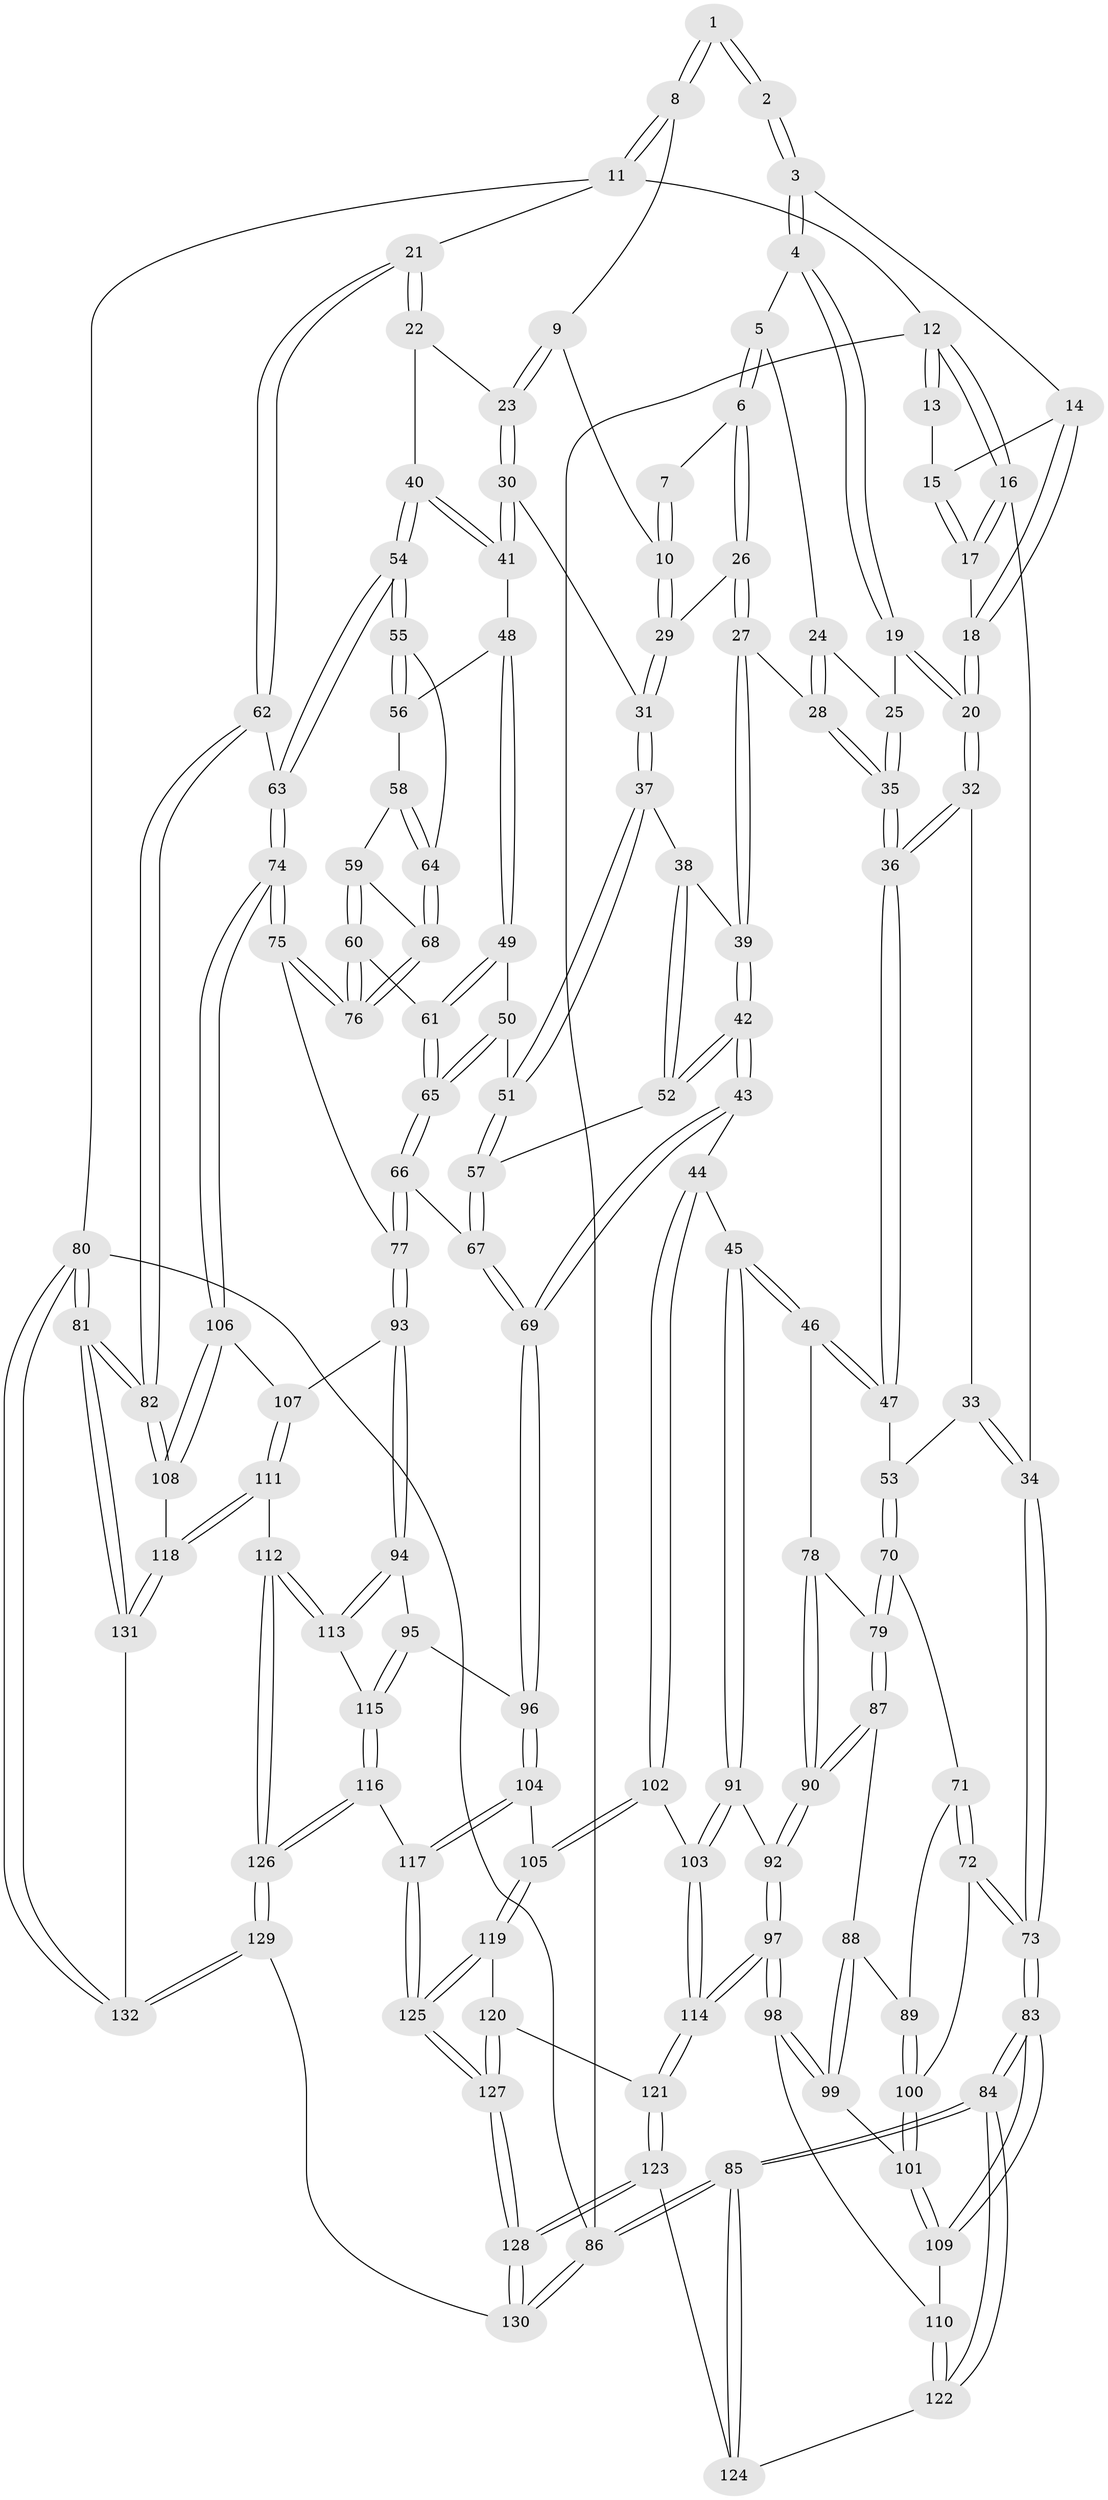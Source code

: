 // coarse degree distribution, {3: 0.15384615384615385, 4: 0.4358974358974359, 5: 0.3717948717948718, 6: 0.02564102564102564, 7: 0.01282051282051282}
// Generated by graph-tools (version 1.1) at 2025/42/03/06/25 10:42:34]
// undirected, 132 vertices, 327 edges
graph export_dot {
graph [start="1"]
  node [color=gray90,style=filled];
  1 [pos="+0.565835968773795+0"];
  2 [pos="+0.23968273148734923+0"];
  3 [pos="+0.31299206738211605+0.04847667162991825"];
  4 [pos="+0.3162382130549965+0.054902407734951086"];
  5 [pos="+0.35821664403080355+0.10348967632131231"];
  6 [pos="+0.4736975215446498+0.11847820147001295"];
  7 [pos="+0.5536346715550186+0"];
  8 [pos="+0.9819506915904513+0"];
  9 [pos="+0.6930777464957646+0.11636340518570357"];
  10 [pos="+0.6414504095184296+0.14337364610565506"];
  11 [pos="+1+0"];
  12 [pos="+0+0"];
  13 [pos="+0.20699526178605518+0"];
  14 [pos="+0.19889772752131565+0.10722010173563486"];
  15 [pos="+0.1458364046115864+0"];
  16 [pos="+0+0.19518524475412466"];
  17 [pos="+0.1046464590110387+0.08288270233507226"];
  18 [pos="+0.160047578043048+0.16819268520552702"];
  19 [pos="+0.17678461905682483+0.2221471043314016"];
  20 [pos="+0.17114443189527945+0.2243381453094273"];
  21 [pos="+1+0"];
  22 [pos="+0.9040019488888189+0.21164542318993615"];
  23 [pos="+0.832413938934577+0.21797916737211864"];
  24 [pos="+0.34673368806061217+0.1386821464960334"];
  25 [pos="+0.2857383644072356+0.20858931491506658"];
  26 [pos="+0.5295143150793493+0.19642943651337708"];
  27 [pos="+0.42415470383591064+0.29984303526799533"];
  28 [pos="+0.4004693796369682+0.3012293099607217"];
  29 [pos="+0.5914132454286498+0.208974247909022"];
  30 [pos="+0.6852843369516957+0.291894186607867"];
  31 [pos="+0.6415516463824371+0.28355417869775784"];
  32 [pos="+0.14129136295842876+0.2763218457837649"];
  33 [pos="+0.12813982246446196+0.2856505845758365"];
  34 [pos="+0+0.2224303363582757"];
  35 [pos="+0.36465823080263315+0.3154672114276536"];
  36 [pos="+0.3337360039130412+0.3449746350893762"];
  37 [pos="+0.6052172384124453+0.36076928244500506"];
  38 [pos="+0.5381877814496098+0.3737149608597262"];
  39 [pos="+0.4399790280994216+0.3228461872825906"];
  40 [pos="+0.8850931851432107+0.35701753044256707"];
  41 [pos="+0.7431953196776995+0.36856322774255246"];
  42 [pos="+0.46050780209731723+0.4549304526924163"];
  43 [pos="+0.4192953623884045+0.532871955054195"];
  44 [pos="+0.4110284528417844+0.5352541549093636"];
  45 [pos="+0.3736499716880376+0.5296447510306145"];
  46 [pos="+0.344749017642435+0.5113456673201343"];
  47 [pos="+0.31804556973077885+0.44193635950447296"];
  48 [pos="+0.7423305798295589+0.3827834151027006"];
  49 [pos="+0.6980419800770544+0.4312351059945688"];
  50 [pos="+0.6457649998899854+0.4248336237085291"];
  51 [pos="+0.6059121271331188+0.36504652895346196"];
  52 [pos="+0.4988939951502805+0.4338834536499495"];
  53 [pos="+0.14428506988434445+0.4076743584425799"];
  54 [pos="+0.9081198639494453+0.4275435381562517"];
  55 [pos="+0.8503675173666649+0.4477626827850768"];
  56 [pos="+0.7598696460425304+0.4178084342121138"];
  57 [pos="+0.569325635615743+0.4533609227703569"];
  58 [pos="+0.7572859800109133+0.4405005558963556"];
  59 [pos="+0.7509052016611147+0.4605932655375444"];
  60 [pos="+0.7303486998226383+0.4903266885944479"];
  61 [pos="+0.7148872310270955+0.48818516947878304"];
  62 [pos="+1+0.47733036284895947"];
  63 [pos="+0.9383930627384571+0.45532236886930194"];
  64 [pos="+0.8190638727877317+0.47224011742574196"];
  65 [pos="+0.6371039853918276+0.5261177891598062"];
  66 [pos="+0.6151075148715235+0.5538683489916203"];
  67 [pos="+0.5865518713102355+0.5526649227857875"];
  68 [pos="+0.8172564454315843+0.47406902688332003"];
  69 [pos="+0.5474483230528266+0.5667863309603104"];
  70 [pos="+0.11553749638190405+0.4764529662851379"];
  71 [pos="+0.07094496523462857+0.5031518698265086"];
  72 [pos="+0+0.5279776596007261"];
  73 [pos="+0+0.5293069334109876"];
  74 [pos="+0.8650987266509172+0.6188125322233032"];
  75 [pos="+0.7869013148311275+0.580541047918943"];
  76 [pos="+0.7774278653120322+0.5353334915158237"];
  77 [pos="+0.6819557125754936+0.6191122793696027"];
  78 [pos="+0.24015622269433837+0.5502584783565049"];
  79 [pos="+0.22025361892162187+0.5521232712916534"];
  80 [pos="+1+1"];
  81 [pos="+1+1"];
  82 [pos="+1+0.7950997129173264"];
  83 [pos="+0+0.7882675762654239"];
  84 [pos="+0+1"];
  85 [pos="+0+1"];
  86 [pos="+0+1"];
  87 [pos="+0.18741200682571962+0.6094987943171478"];
  88 [pos="+0.1852322704789782+0.6113612522745738"];
  89 [pos="+0.11992372190532688+0.6155905917799422"];
  90 [pos="+0.26570856587305874+0.6752932939285611"];
  91 [pos="+0.3116464387620058+0.6687950664345254"];
  92 [pos="+0.2760522055771942+0.6937502830663106"];
  93 [pos="+0.680370369795564+0.6775640387871702"];
  94 [pos="+0.6649375623425294+0.6917796218245186"];
  95 [pos="+0.620942991693354+0.7185214884127546"];
  96 [pos="+0.5381949170393471+0.7029481207769683"];
  97 [pos="+0.25204864759937856+0.7414330370549869"];
  98 [pos="+0.2432100816370282+0.7391446921952282"];
  99 [pos="+0.18111714007325563+0.6813542134540754"];
  100 [pos="+0.09899209676907691+0.6568474545394979"];
  101 [pos="+0.09939567115911266+0.6856239299636633"];
  102 [pos="+0.43831610266793286+0.7266650169262141"];
  103 [pos="+0.4317915715148161+0.7265935547025115"];
  104 [pos="+0.48809539720932493+0.7421056414763472"];
  105 [pos="+0.4574693782476917+0.7417582297284403"];
  106 [pos="+0.8905661488325208+0.6773161764107575"];
  107 [pos="+0.7104873200050248+0.6974607780757243"];
  108 [pos="+0.9475025240674214+0.7511370961207843"];
  109 [pos="+0.08441058336589008+0.7116318796446627"];
  110 [pos="+0.1289227719150082+0.7659327163030529"];
  111 [pos="+0.789036769089812+0.8548611637619985"];
  112 [pos="+0.7154169004895634+0.8649224286308033"];
  113 [pos="+0.6983456111149352+0.8332323356434307"];
  114 [pos="+0.27330123068170536+0.787256708374415"];
  115 [pos="+0.6219275161598491+0.741146883766362"];
  116 [pos="+0.582648209420805+0.8536270153608315"];
  117 [pos="+0.5596875102778393+0.8468381559196906"];
  118 [pos="+0.7938194382066659+0.8556995548983031"];
  119 [pos="+0.4353918763456439+0.7921267008935219"];
  120 [pos="+0.35896546382420863+0.8494183013175999"];
  121 [pos="+0.2753278596765899+0.8250883359631999"];
  122 [pos="+0.12504465898491712+0.7893271804202555"];
  123 [pos="+0.2323265486640466+0.889334484206369"];
  124 [pos="+0.18579747791827306+0.9054354088020271"];
  125 [pos="+0.4678610894767989+0.9037143372798744"];
  126 [pos="+0.6415883476162522+0.9003258972075885"];
  127 [pos="+0.43192891242482223+0.9636577171672048"];
  128 [pos="+0.4224888037273742+1"];
  129 [pos="+0.5594778945040301+1"];
  130 [pos="+0.4500246242089519+1"];
  131 [pos="+0.8058704938946812+0.9057349303298089"];
  132 [pos="+0.7480878981019943+1"];
  1 -- 2;
  1 -- 2;
  1 -- 8;
  1 -- 8;
  2 -- 3;
  2 -- 3;
  3 -- 4;
  3 -- 4;
  3 -- 14;
  4 -- 5;
  4 -- 19;
  4 -- 19;
  5 -- 6;
  5 -- 6;
  5 -- 24;
  6 -- 7;
  6 -- 26;
  6 -- 26;
  7 -- 10;
  7 -- 10;
  8 -- 9;
  8 -- 11;
  8 -- 11;
  9 -- 10;
  9 -- 23;
  9 -- 23;
  10 -- 29;
  10 -- 29;
  11 -- 12;
  11 -- 21;
  11 -- 80;
  12 -- 13;
  12 -- 13;
  12 -- 16;
  12 -- 16;
  12 -- 86;
  13 -- 15;
  14 -- 15;
  14 -- 18;
  14 -- 18;
  15 -- 17;
  15 -- 17;
  16 -- 17;
  16 -- 17;
  16 -- 34;
  17 -- 18;
  18 -- 20;
  18 -- 20;
  19 -- 20;
  19 -- 20;
  19 -- 25;
  20 -- 32;
  20 -- 32;
  21 -- 22;
  21 -- 22;
  21 -- 62;
  21 -- 62;
  22 -- 23;
  22 -- 40;
  23 -- 30;
  23 -- 30;
  24 -- 25;
  24 -- 28;
  24 -- 28;
  25 -- 35;
  25 -- 35;
  26 -- 27;
  26 -- 27;
  26 -- 29;
  27 -- 28;
  27 -- 39;
  27 -- 39;
  28 -- 35;
  28 -- 35;
  29 -- 31;
  29 -- 31;
  30 -- 31;
  30 -- 41;
  30 -- 41;
  31 -- 37;
  31 -- 37;
  32 -- 33;
  32 -- 36;
  32 -- 36;
  33 -- 34;
  33 -- 34;
  33 -- 53;
  34 -- 73;
  34 -- 73;
  35 -- 36;
  35 -- 36;
  36 -- 47;
  36 -- 47;
  37 -- 38;
  37 -- 51;
  37 -- 51;
  38 -- 39;
  38 -- 52;
  38 -- 52;
  39 -- 42;
  39 -- 42;
  40 -- 41;
  40 -- 41;
  40 -- 54;
  40 -- 54;
  41 -- 48;
  42 -- 43;
  42 -- 43;
  42 -- 52;
  42 -- 52;
  43 -- 44;
  43 -- 69;
  43 -- 69;
  44 -- 45;
  44 -- 102;
  44 -- 102;
  45 -- 46;
  45 -- 46;
  45 -- 91;
  45 -- 91;
  46 -- 47;
  46 -- 47;
  46 -- 78;
  47 -- 53;
  48 -- 49;
  48 -- 49;
  48 -- 56;
  49 -- 50;
  49 -- 61;
  49 -- 61;
  50 -- 51;
  50 -- 65;
  50 -- 65;
  51 -- 57;
  51 -- 57;
  52 -- 57;
  53 -- 70;
  53 -- 70;
  54 -- 55;
  54 -- 55;
  54 -- 63;
  54 -- 63;
  55 -- 56;
  55 -- 56;
  55 -- 64;
  56 -- 58;
  57 -- 67;
  57 -- 67;
  58 -- 59;
  58 -- 64;
  58 -- 64;
  59 -- 60;
  59 -- 60;
  59 -- 68;
  60 -- 61;
  60 -- 76;
  60 -- 76;
  61 -- 65;
  61 -- 65;
  62 -- 63;
  62 -- 82;
  62 -- 82;
  63 -- 74;
  63 -- 74;
  64 -- 68;
  64 -- 68;
  65 -- 66;
  65 -- 66;
  66 -- 67;
  66 -- 77;
  66 -- 77;
  67 -- 69;
  67 -- 69;
  68 -- 76;
  68 -- 76;
  69 -- 96;
  69 -- 96;
  70 -- 71;
  70 -- 79;
  70 -- 79;
  71 -- 72;
  71 -- 72;
  71 -- 89;
  72 -- 73;
  72 -- 73;
  72 -- 100;
  73 -- 83;
  73 -- 83;
  74 -- 75;
  74 -- 75;
  74 -- 106;
  74 -- 106;
  75 -- 76;
  75 -- 76;
  75 -- 77;
  77 -- 93;
  77 -- 93;
  78 -- 79;
  78 -- 90;
  78 -- 90;
  79 -- 87;
  79 -- 87;
  80 -- 81;
  80 -- 81;
  80 -- 132;
  80 -- 132;
  80 -- 86;
  81 -- 82;
  81 -- 82;
  81 -- 131;
  81 -- 131;
  82 -- 108;
  82 -- 108;
  83 -- 84;
  83 -- 84;
  83 -- 109;
  83 -- 109;
  84 -- 85;
  84 -- 85;
  84 -- 122;
  84 -- 122;
  85 -- 86;
  85 -- 86;
  85 -- 124;
  85 -- 124;
  86 -- 130;
  86 -- 130;
  87 -- 88;
  87 -- 90;
  87 -- 90;
  88 -- 89;
  88 -- 99;
  88 -- 99;
  89 -- 100;
  89 -- 100;
  90 -- 92;
  90 -- 92;
  91 -- 92;
  91 -- 103;
  91 -- 103;
  92 -- 97;
  92 -- 97;
  93 -- 94;
  93 -- 94;
  93 -- 107;
  94 -- 95;
  94 -- 113;
  94 -- 113;
  95 -- 96;
  95 -- 115;
  95 -- 115;
  96 -- 104;
  96 -- 104;
  97 -- 98;
  97 -- 98;
  97 -- 114;
  97 -- 114;
  98 -- 99;
  98 -- 99;
  98 -- 110;
  99 -- 101;
  100 -- 101;
  100 -- 101;
  101 -- 109;
  101 -- 109;
  102 -- 103;
  102 -- 105;
  102 -- 105;
  103 -- 114;
  103 -- 114;
  104 -- 105;
  104 -- 117;
  104 -- 117;
  105 -- 119;
  105 -- 119;
  106 -- 107;
  106 -- 108;
  106 -- 108;
  107 -- 111;
  107 -- 111;
  108 -- 118;
  109 -- 110;
  110 -- 122;
  110 -- 122;
  111 -- 112;
  111 -- 118;
  111 -- 118;
  112 -- 113;
  112 -- 113;
  112 -- 126;
  112 -- 126;
  113 -- 115;
  114 -- 121;
  114 -- 121;
  115 -- 116;
  115 -- 116;
  116 -- 117;
  116 -- 126;
  116 -- 126;
  117 -- 125;
  117 -- 125;
  118 -- 131;
  118 -- 131;
  119 -- 120;
  119 -- 125;
  119 -- 125;
  120 -- 121;
  120 -- 127;
  120 -- 127;
  121 -- 123;
  121 -- 123;
  122 -- 124;
  123 -- 124;
  123 -- 128;
  123 -- 128;
  125 -- 127;
  125 -- 127;
  126 -- 129;
  126 -- 129;
  127 -- 128;
  127 -- 128;
  128 -- 130;
  128 -- 130;
  129 -- 130;
  129 -- 132;
  129 -- 132;
  131 -- 132;
}
